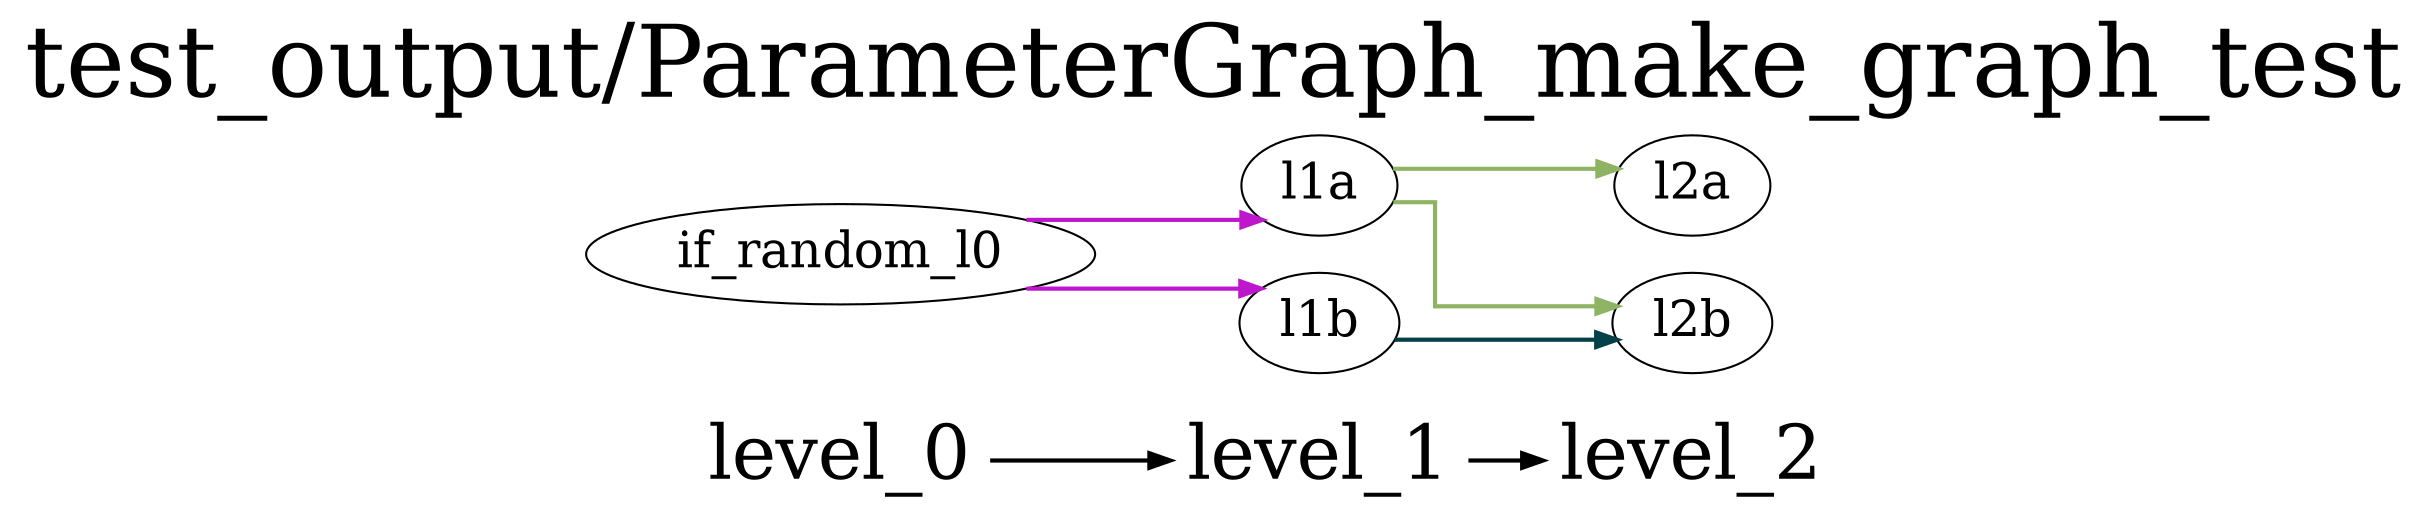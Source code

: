 digraph G {
          splines=ortho;
          fontsize = 48;
          rankdir = "LR";
          node[fontsize=24];
          edge[penwidth=2];
          {
          node [shape=plaintext fontsize=36];
          level_0 -> 
          level_1 -> 
          level_2
          }
          {rank = same;
          level_0;
          if_random_l0;
          }
          {rank = same;
          level_1;
          l1a;
          l1b;
          }
          {rank = same;
          level_2;
          l2a;
          l2b;
          }
          if_random_l0 -> l1a [color="#BE16CC"];
          if_random_l0 -> l1b [color="#BE16CC"];
          l1a -> l2a [color="#8EB363"];
          l1a -> l2b [color="#8EB363"];
          l2b ;
          l2a ;
          l1b -> l2b [color="#034048"];
          labelloc = "t";
          label = "test_output/ParameterGraph_make_graph_test";
}